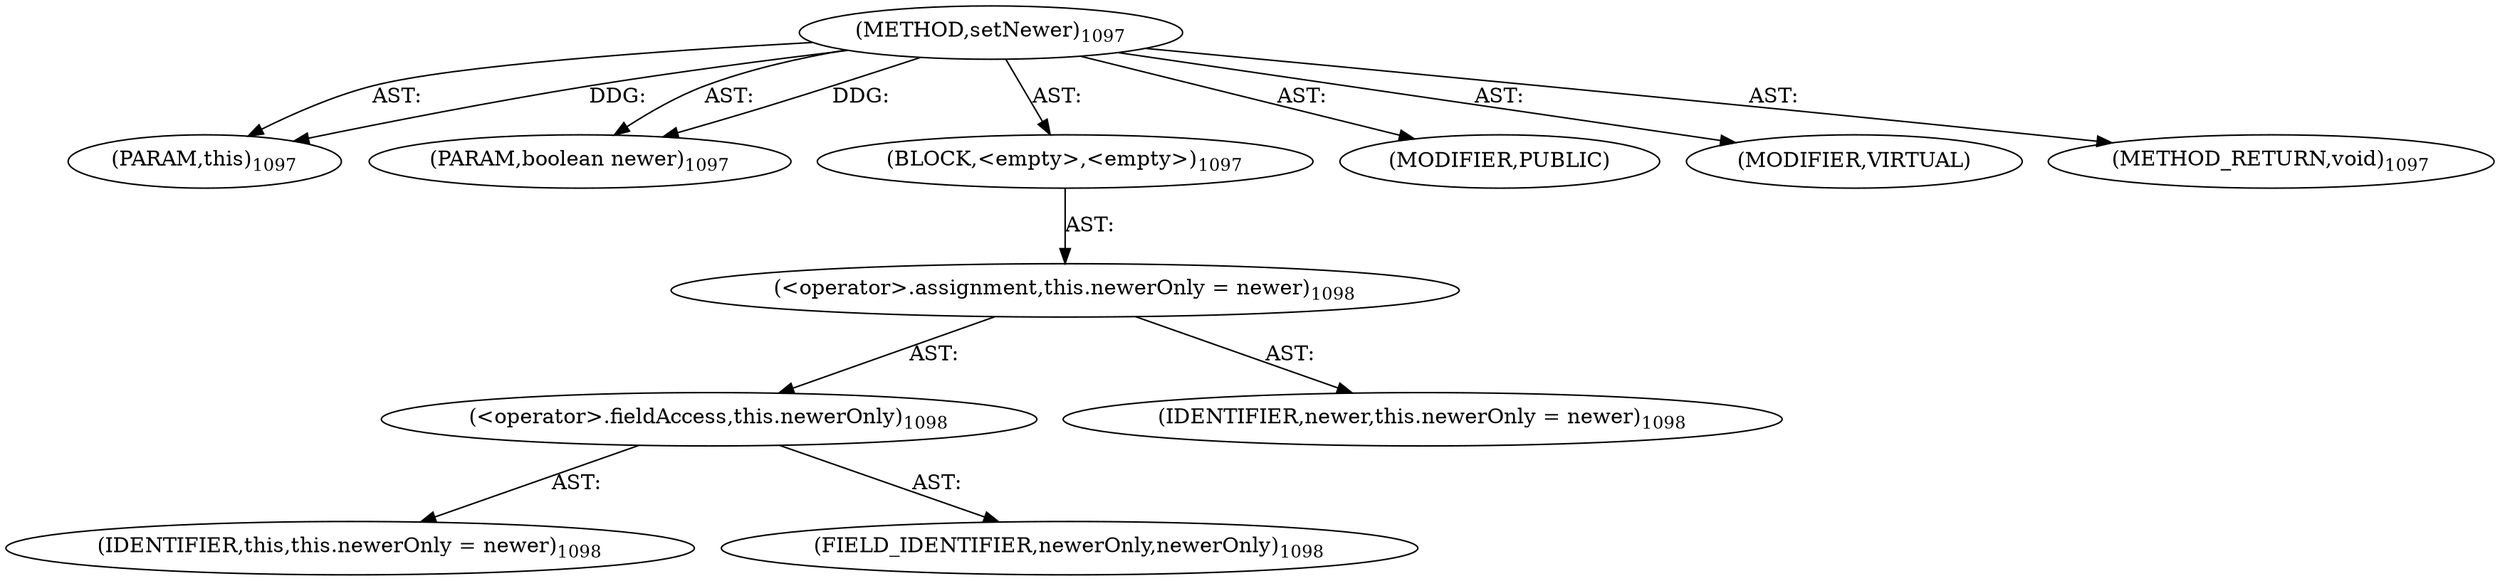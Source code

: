 digraph "setNewer" {  
"111669149738" [label = <(METHOD,setNewer)<SUB>1097</SUB>> ]
"115964117028" [label = <(PARAM,this)<SUB>1097</SUB>> ]
"115964117108" [label = <(PARAM,boolean newer)<SUB>1097</SUB>> ]
"25769803973" [label = <(BLOCK,&lt;empty&gt;,&lt;empty&gt;)<SUB>1097</SUB>> ]
"30064771844" [label = <(&lt;operator&gt;.assignment,this.newerOnly = newer)<SUB>1098</SUB>> ]
"30064771845" [label = <(&lt;operator&gt;.fieldAccess,this.newerOnly)<SUB>1098</SUB>> ]
"68719476838" [label = <(IDENTIFIER,this,this.newerOnly = newer)<SUB>1098</SUB>> ]
"55834575025" [label = <(FIELD_IDENTIFIER,newerOnly,newerOnly)<SUB>1098</SUB>> ]
"68719477484" [label = <(IDENTIFIER,newer,this.newerOnly = newer)<SUB>1098</SUB>> ]
"133143986325" [label = <(MODIFIER,PUBLIC)> ]
"133143986326" [label = <(MODIFIER,VIRTUAL)> ]
"128849018922" [label = <(METHOD_RETURN,void)<SUB>1097</SUB>> ]
  "111669149738" -> "115964117028"  [ label = "AST: "] 
  "111669149738" -> "115964117108"  [ label = "AST: "] 
  "111669149738" -> "25769803973"  [ label = "AST: "] 
  "111669149738" -> "133143986325"  [ label = "AST: "] 
  "111669149738" -> "133143986326"  [ label = "AST: "] 
  "111669149738" -> "128849018922"  [ label = "AST: "] 
  "25769803973" -> "30064771844"  [ label = "AST: "] 
  "30064771844" -> "30064771845"  [ label = "AST: "] 
  "30064771844" -> "68719477484"  [ label = "AST: "] 
  "30064771845" -> "68719476838"  [ label = "AST: "] 
  "30064771845" -> "55834575025"  [ label = "AST: "] 
  "111669149738" -> "115964117028"  [ label = "DDG: "] 
  "111669149738" -> "115964117108"  [ label = "DDG: "] 
}
